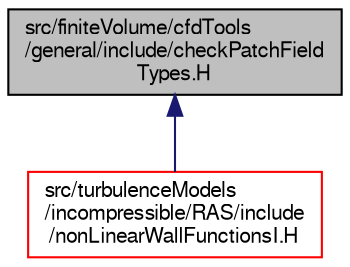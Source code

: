 digraph "src/finiteVolume/cfdTools/general/include/checkPatchFieldTypes.H"
{
  bgcolor="transparent";
  edge [fontname="FreeSans",fontsize="10",labelfontname="FreeSans",labelfontsize="10"];
  node [fontname="FreeSans",fontsize="10",shape=record];
  Node1 [label="src/finiteVolume/cfdTools\l/general/include/checkPatchField\lTypes.H",height=0.2,width=0.4,color="black", fillcolor="grey75", style="filled", fontcolor="black"];
  Node1 -> Node2 [dir="back",color="midnightblue",fontsize="10",style="solid",fontname="FreeSans"];
  Node2 [label="src/turbulenceModels\l/incompressible/RAS/include\l/nonLinearWallFunctionsI.H",height=0.2,width=0.4,color="red",URL="$a17561.html",tooltip="Calculate wall generation and dissipation from wall-functions for non-linear models. "];
}
